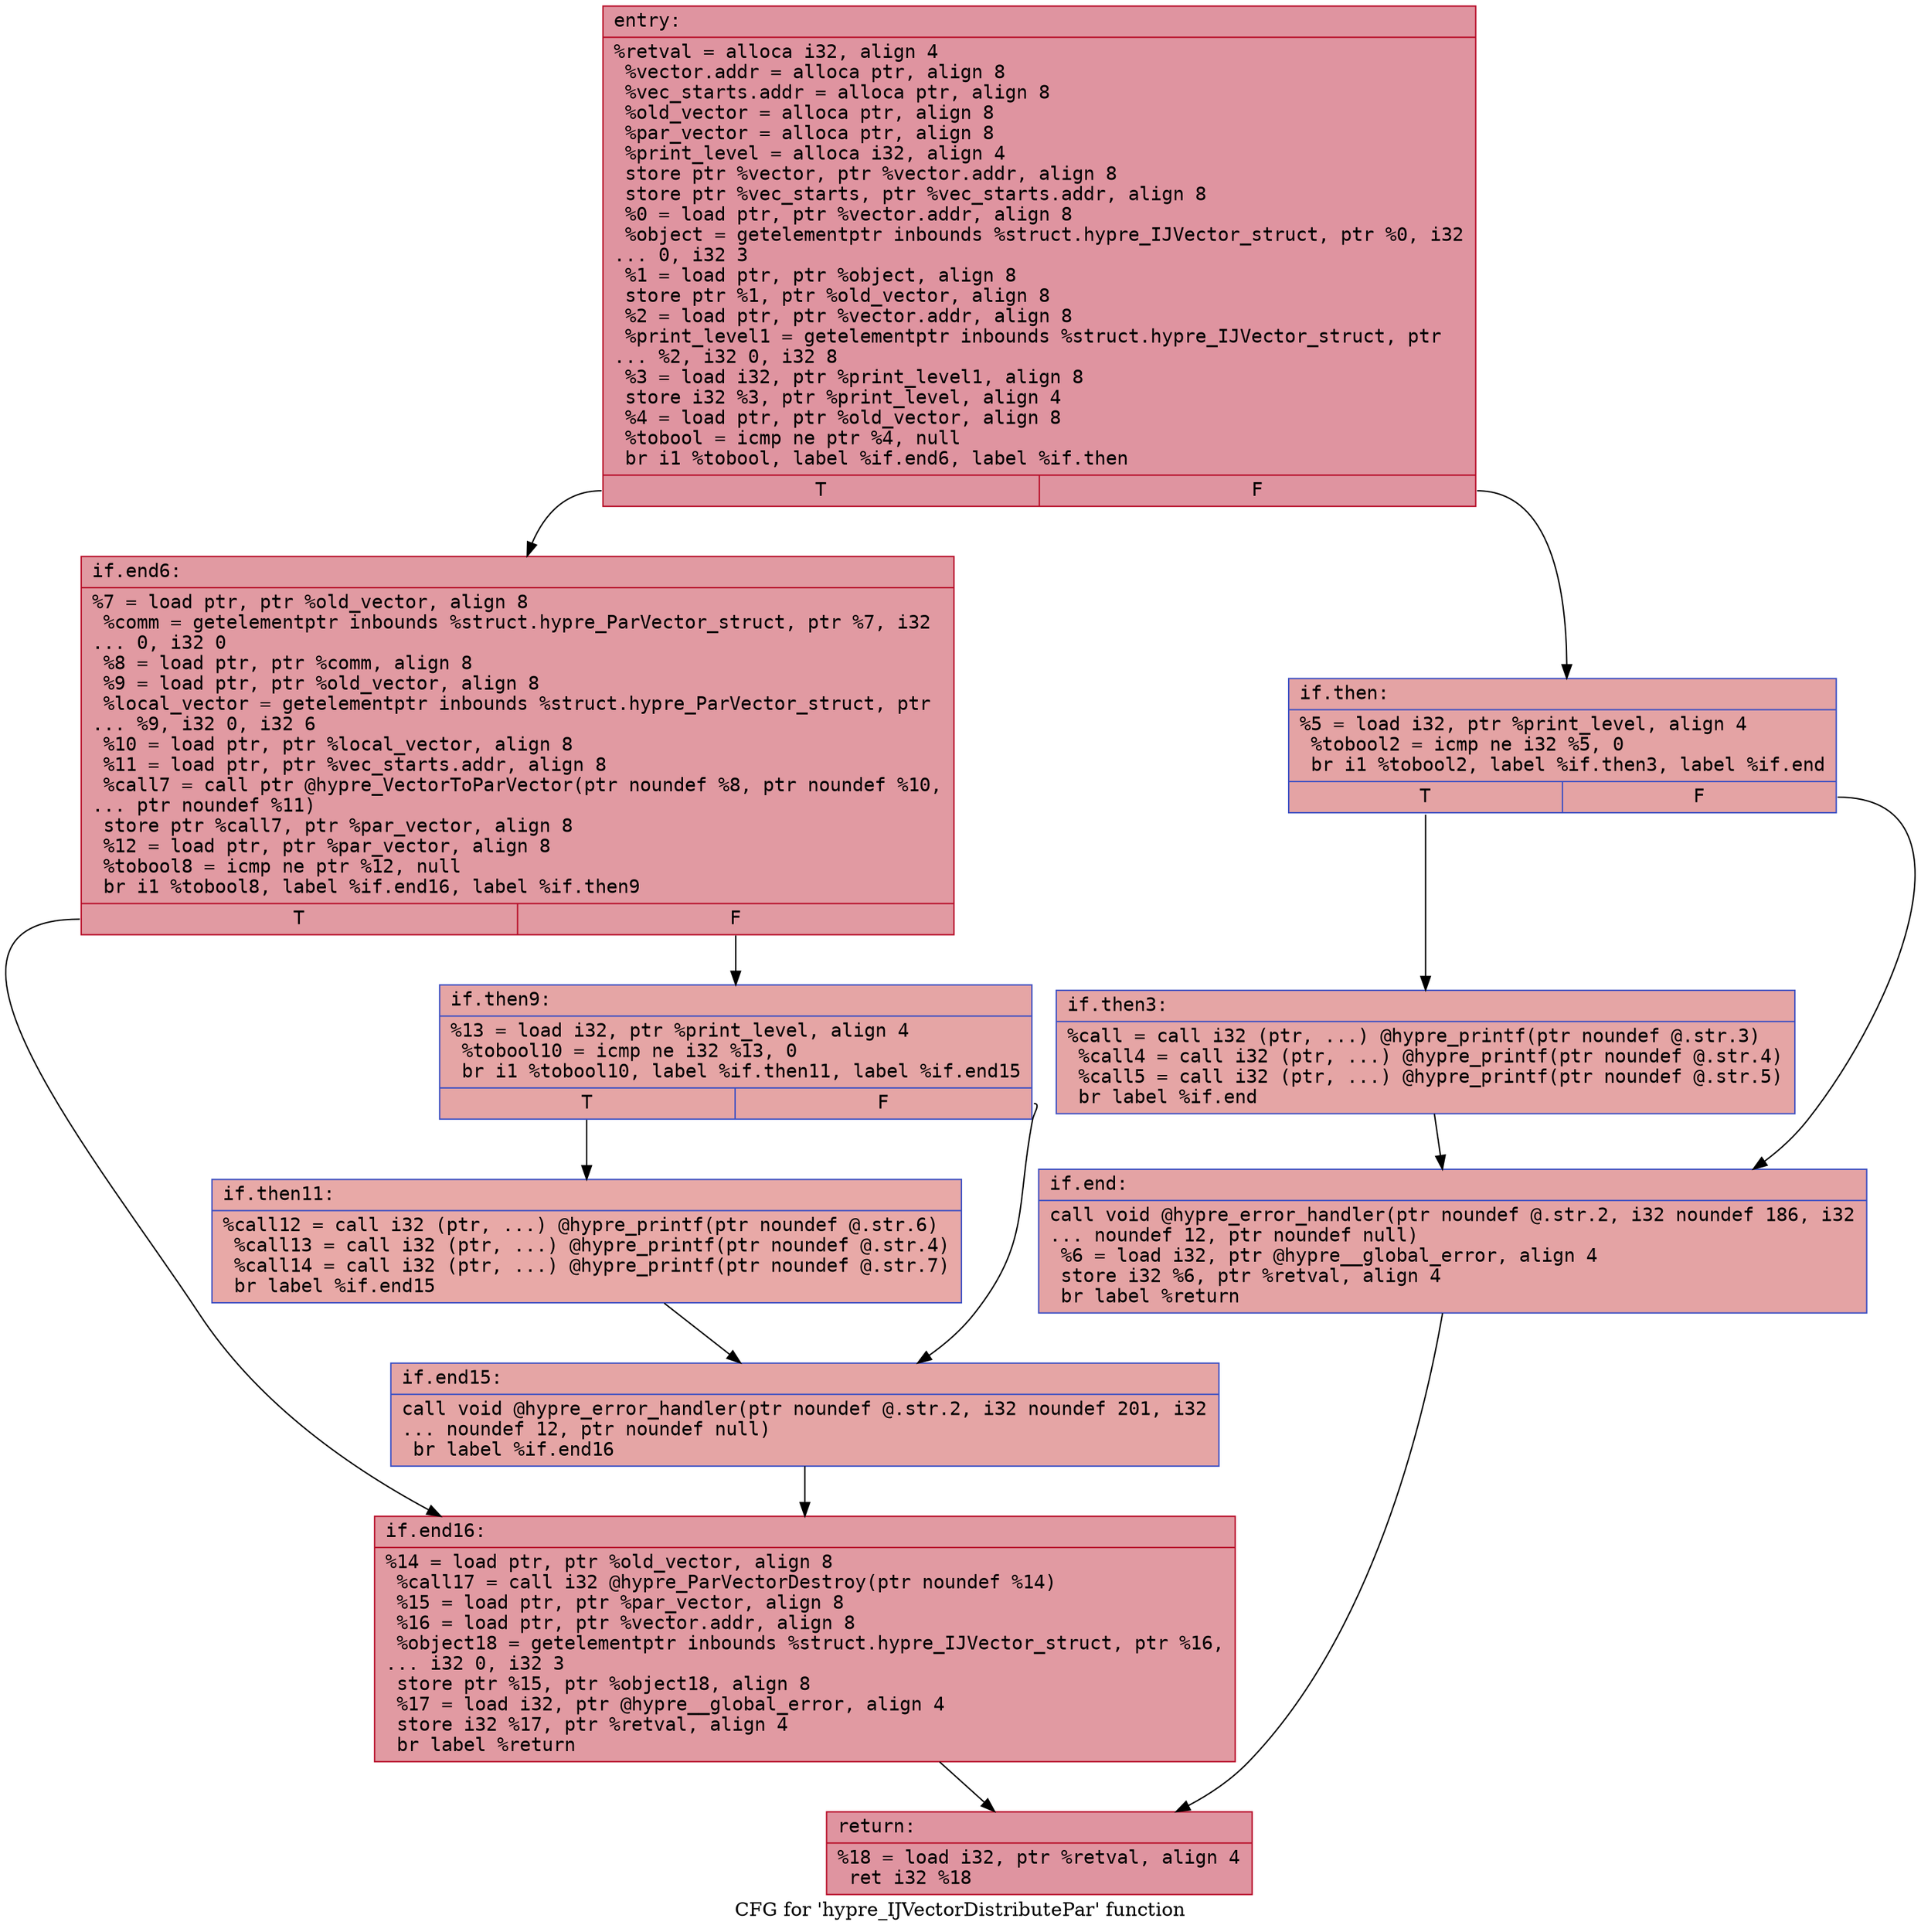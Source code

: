 digraph "CFG for 'hypre_IJVectorDistributePar' function" {
	label="CFG for 'hypre_IJVectorDistributePar' function";

	Node0x563aadd40e20 [shape=record,color="#b70d28ff", style=filled, fillcolor="#b70d2870" fontname="Courier",label="{entry:\l|  %retval = alloca i32, align 4\l  %vector.addr = alloca ptr, align 8\l  %vec_starts.addr = alloca ptr, align 8\l  %old_vector = alloca ptr, align 8\l  %par_vector = alloca ptr, align 8\l  %print_level = alloca i32, align 4\l  store ptr %vector, ptr %vector.addr, align 8\l  store ptr %vec_starts, ptr %vec_starts.addr, align 8\l  %0 = load ptr, ptr %vector.addr, align 8\l  %object = getelementptr inbounds %struct.hypre_IJVector_struct, ptr %0, i32\l... 0, i32 3\l  %1 = load ptr, ptr %object, align 8\l  store ptr %1, ptr %old_vector, align 8\l  %2 = load ptr, ptr %vector.addr, align 8\l  %print_level1 = getelementptr inbounds %struct.hypre_IJVector_struct, ptr\l... %2, i32 0, i32 8\l  %3 = load i32, ptr %print_level1, align 8\l  store i32 %3, ptr %print_level, align 4\l  %4 = load ptr, ptr %old_vector, align 8\l  %tobool = icmp ne ptr %4, null\l  br i1 %tobool, label %if.end6, label %if.then\l|{<s0>T|<s1>F}}"];
	Node0x563aadd40e20:s0 -> Node0x563aadd419b0[tooltip="entry -> if.end6\nProbability 62.50%" ];
	Node0x563aadd40e20:s1 -> Node0x563aadd41bc0[tooltip="entry -> if.then\nProbability 37.50%" ];
	Node0x563aadd41bc0 [shape=record,color="#3d50c3ff", style=filled, fillcolor="#c32e3170" fontname="Courier",label="{if.then:\l|  %5 = load i32, ptr %print_level, align 4\l  %tobool2 = icmp ne i32 %5, 0\l  br i1 %tobool2, label %if.then3, label %if.end\l|{<s0>T|<s1>F}}"];
	Node0x563aadd41bc0:s0 -> Node0x563aadd41e10[tooltip="if.then -> if.then3\nProbability 62.50%" ];
	Node0x563aadd41bc0:s1 -> Node0x563aadd41e90[tooltip="if.then -> if.end\nProbability 37.50%" ];
	Node0x563aadd41e10 [shape=record,color="#3d50c3ff", style=filled, fillcolor="#c5333470" fontname="Courier",label="{if.then3:\l|  %call = call i32 (ptr, ...) @hypre_printf(ptr noundef @.str.3)\l  %call4 = call i32 (ptr, ...) @hypre_printf(ptr noundef @.str.4)\l  %call5 = call i32 (ptr, ...) @hypre_printf(ptr noundef @.str.5)\l  br label %if.end\l}"];
	Node0x563aadd41e10 -> Node0x563aadd41e90[tooltip="if.then3 -> if.end\nProbability 100.00%" ];
	Node0x563aadd41e90 [shape=record,color="#3d50c3ff", style=filled, fillcolor="#c32e3170" fontname="Courier",label="{if.end:\l|  call void @hypre_error_handler(ptr noundef @.str.2, i32 noundef 186, i32\l... noundef 12, ptr noundef null)\l  %6 = load i32, ptr @hypre__global_error, align 4\l  store i32 %6, ptr %retval, align 4\l  br label %return\l}"];
	Node0x563aadd41e90 -> Node0x563aadd42690[tooltip="if.end -> return\nProbability 100.00%" ];
	Node0x563aadd419b0 [shape=record,color="#b70d28ff", style=filled, fillcolor="#bb1b2c70" fontname="Courier",label="{if.end6:\l|  %7 = load ptr, ptr %old_vector, align 8\l  %comm = getelementptr inbounds %struct.hypre_ParVector_struct, ptr %7, i32\l... 0, i32 0\l  %8 = load ptr, ptr %comm, align 8\l  %9 = load ptr, ptr %old_vector, align 8\l  %local_vector = getelementptr inbounds %struct.hypre_ParVector_struct, ptr\l... %9, i32 0, i32 6\l  %10 = load ptr, ptr %local_vector, align 8\l  %11 = load ptr, ptr %vec_starts.addr, align 8\l  %call7 = call ptr @hypre_VectorToParVector(ptr noundef %8, ptr noundef %10,\l... ptr noundef %11)\l  store ptr %call7, ptr %par_vector, align 8\l  %12 = load ptr, ptr %par_vector, align 8\l  %tobool8 = icmp ne ptr %12, null\l  br i1 %tobool8, label %if.end16, label %if.then9\l|{<s0>T|<s1>F}}"];
	Node0x563aadd419b0:s0 -> Node0x563aadd43180[tooltip="if.end6 -> if.end16\nProbability 62.50%" ];
	Node0x563aadd419b0:s1 -> Node0x563aadd431d0[tooltip="if.end6 -> if.then9\nProbability 37.50%" ];
	Node0x563aadd431d0 [shape=record,color="#3d50c3ff", style=filled, fillcolor="#c5333470" fontname="Courier",label="{if.then9:\l|  %13 = load i32, ptr %print_level, align 4\l  %tobool10 = icmp ne i32 %13, 0\l  br i1 %tobool10, label %if.then11, label %if.end15\l|{<s0>T|<s1>F}}"];
	Node0x563aadd431d0:s0 -> Node0x563aadd43410[tooltip="if.then9 -> if.then11\nProbability 62.50%" ];
	Node0x563aadd431d0:s1 -> Node0x563aadd43490[tooltip="if.then9 -> if.end15\nProbability 37.50%" ];
	Node0x563aadd43410 [shape=record,color="#3d50c3ff", style=filled, fillcolor="#ca3b3770" fontname="Courier",label="{if.then11:\l|  %call12 = call i32 (ptr, ...) @hypre_printf(ptr noundef @.str.6)\l  %call13 = call i32 (ptr, ...) @hypre_printf(ptr noundef @.str.4)\l  %call14 = call i32 (ptr, ...) @hypre_printf(ptr noundef @.str.7)\l  br label %if.end15\l}"];
	Node0x563aadd43410 -> Node0x563aadd43490[tooltip="if.then11 -> if.end15\nProbability 100.00%" ];
	Node0x563aadd43490 [shape=record,color="#3d50c3ff", style=filled, fillcolor="#c5333470" fontname="Courier",label="{if.end15:\l|  call void @hypre_error_handler(ptr noundef @.str.2, i32 noundef 201, i32\l... noundef 12, ptr noundef null)\l  br label %if.end16\l}"];
	Node0x563aadd43490 -> Node0x563aadd43180[tooltip="if.end15 -> if.end16\nProbability 100.00%" ];
	Node0x563aadd43180 [shape=record,color="#b70d28ff", style=filled, fillcolor="#bb1b2c70" fontname="Courier",label="{if.end16:\l|  %14 = load ptr, ptr %old_vector, align 8\l  %call17 = call i32 @hypre_ParVectorDestroy(ptr noundef %14)\l  %15 = load ptr, ptr %par_vector, align 8\l  %16 = load ptr, ptr %vector.addr, align 8\l  %object18 = getelementptr inbounds %struct.hypre_IJVector_struct, ptr %16,\l... i32 0, i32 3\l  store ptr %15, ptr %object18, align 8\l  %17 = load i32, ptr @hypre__global_error, align 4\l  store i32 %17, ptr %retval, align 4\l  br label %return\l}"];
	Node0x563aadd43180 -> Node0x563aadd42690[tooltip="if.end16 -> return\nProbability 100.00%" ];
	Node0x563aadd42690 [shape=record,color="#b70d28ff", style=filled, fillcolor="#b70d2870" fontname="Courier",label="{return:\l|  %18 = load i32, ptr %retval, align 4\l  ret i32 %18\l}"];
}
